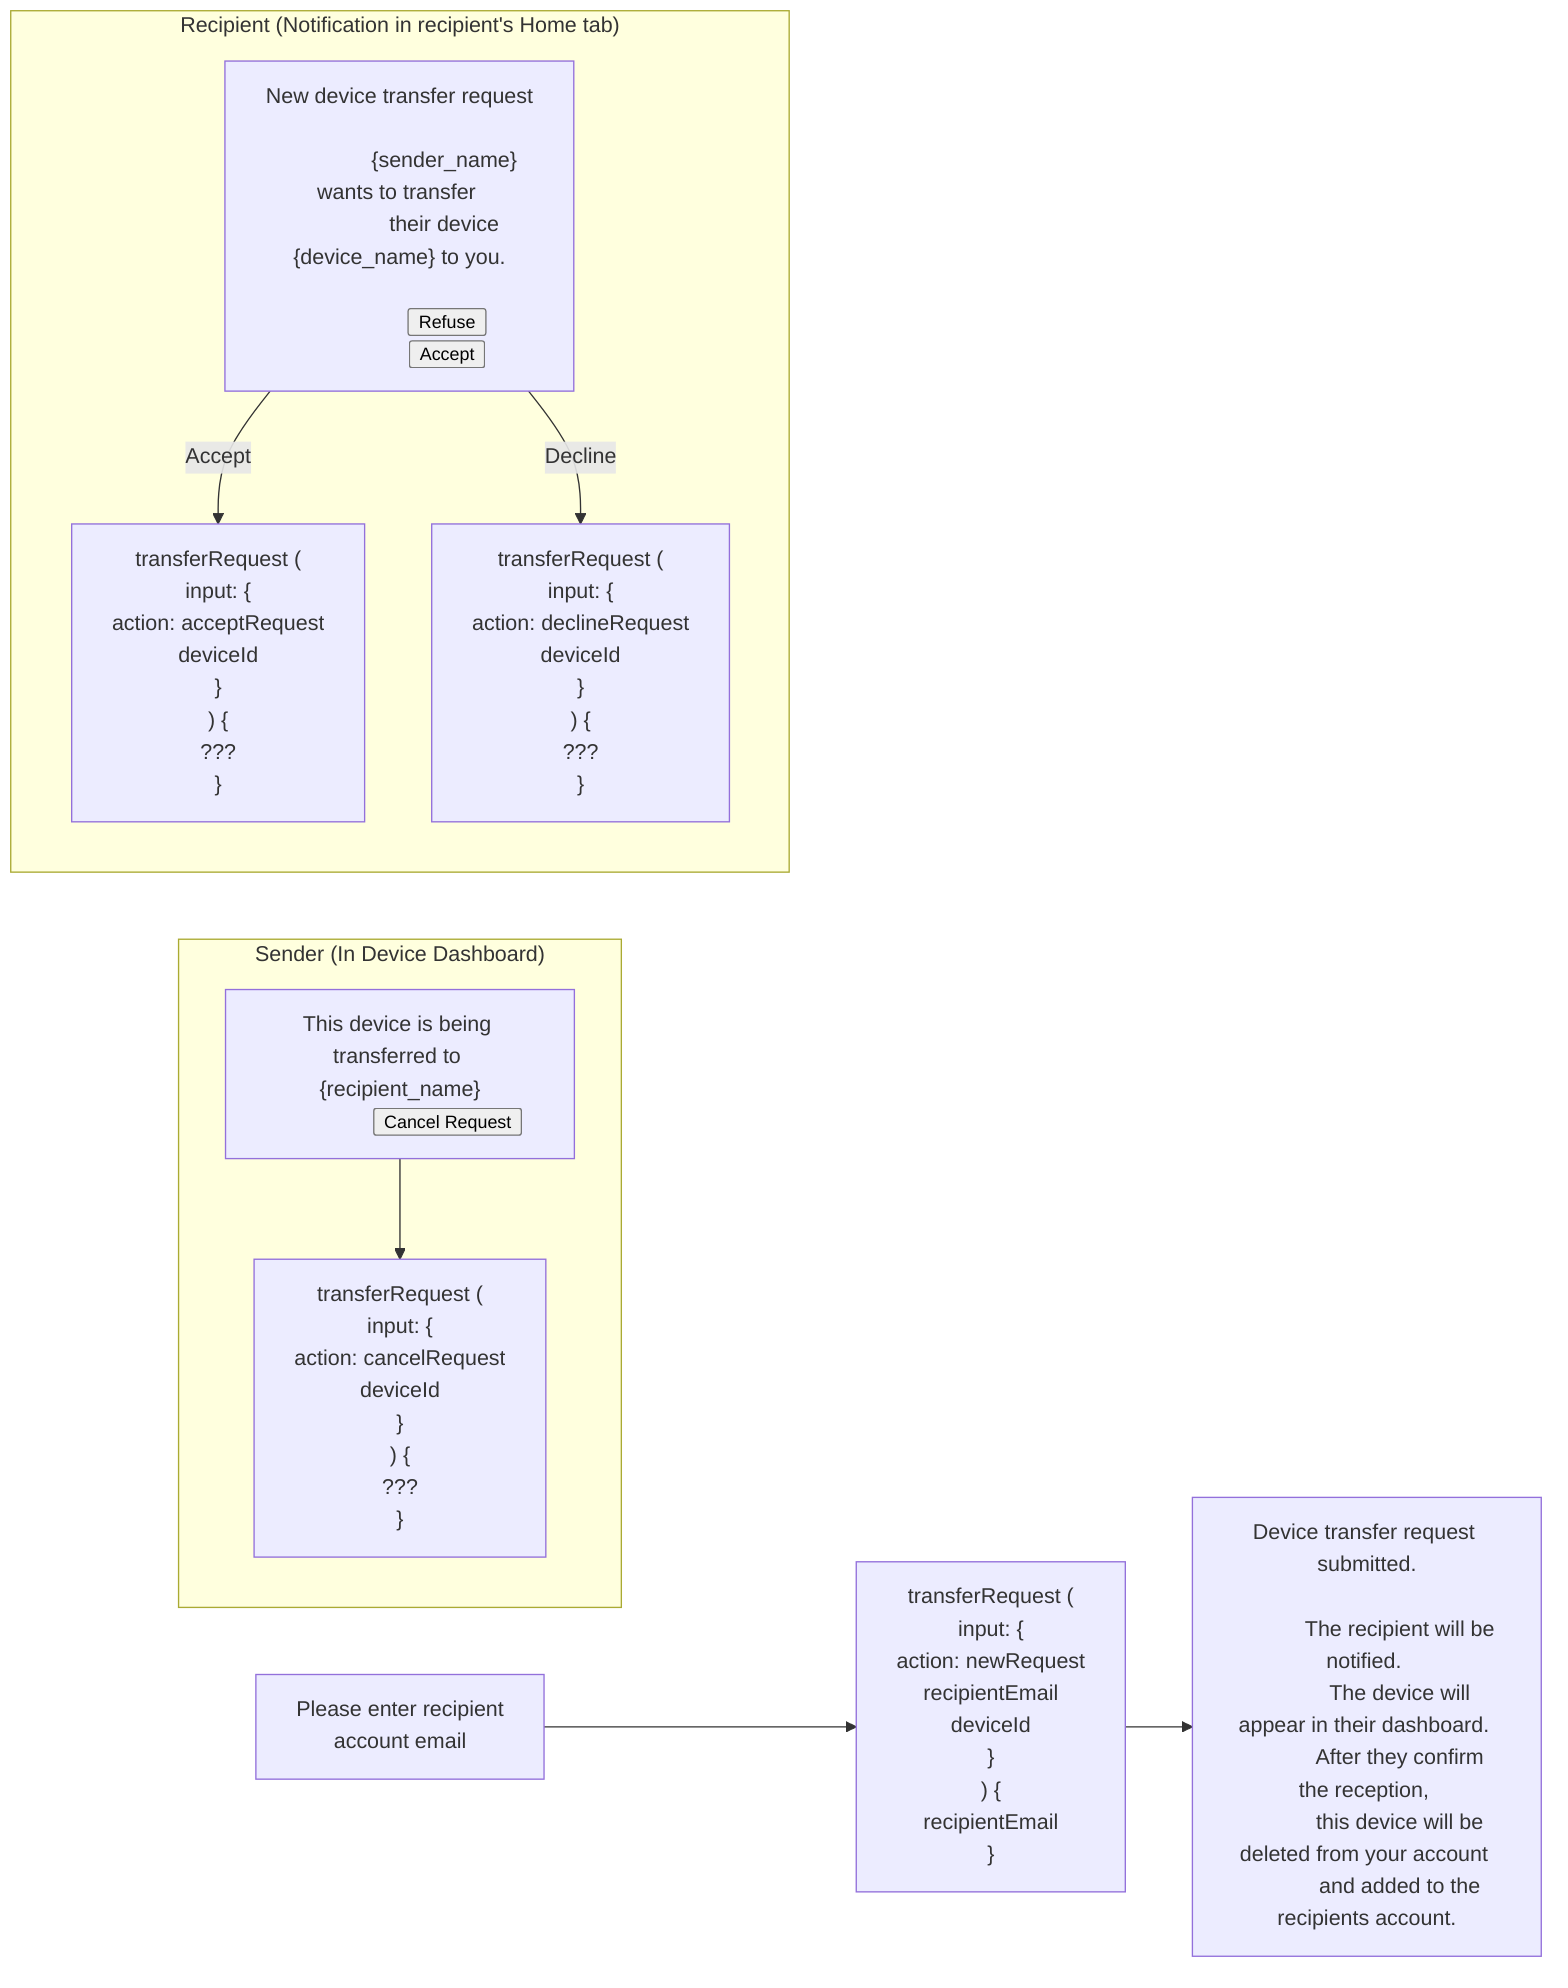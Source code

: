 flowchart LR
        form_transferDevice_transferDevice["
        Please enter recipient
        account email
        "]:::form
        mutation_transferDevice_initTransfer["
            transferRequest (
            input: {
                action: newRequest
                recipientEmail
                deviceId
            }
            ) {
            recipientEmail
            }
        "]:::mutation

        modal_transferDevice_initTransfer["
            Device transfer request submitted.

            The recipient will be notified. 
            The device will appear in their dashboard. 
            After they confirm the reception, 
            this device will be deleted from your account 
            and added to the recipients account.
        "]:::modal

        form_transferDevice_transferDevice -->
        mutation_transferDevice_initTransfer -->
        modal_transferDevice_initTransfer

        subgraph transferDeviceSender["Sender (In Device Dashboard)"]
            modal_transferDevice_sender["
                This device is being transferred to {recipient_name}
                <button>Cancel Request</button>
            "]:::modal

            mutation_transferDevice_cancelTransfer["
            transferRequest (
            input: {
                action: cancelRequest
                deviceId
            }
            ) {
            ???
            }
            "]:::mutation

            modal_transferDevice_sender-->
            mutation_transferDevice_cancelTransfer
        end


        subgraph transferDeviceRecipient["Recipient (Notification in recipient's Home tab)"]
            modal_transferDevice_recipient["
                New device transfer request

                {sender_name} wants to transfer 
                their device {device_name} to you.

                <button>Refuse</button>
                <button>Accept</button>
            "]:::modal

            mutation_transferDevice_acceptTransfer["
                transferRequest (
                input: {
                    action: acceptRequest
                    deviceId
                }
                ) {
                ???
                }
            "]:::mutation

            mutation_transferDevice_declineTransfer["
                transferRequest (
                input: {
                    action: declineRequest
                    deviceId
                }
                ) {
                ???
                }
            "]:::mutation

            modal_transferDevice_recipient
            -->|Accept| mutation_transferDevice_acceptTransfer
            modal_transferDevice_recipient
            -->|Decline| mutation_transferDevice_declineTransfer
        end